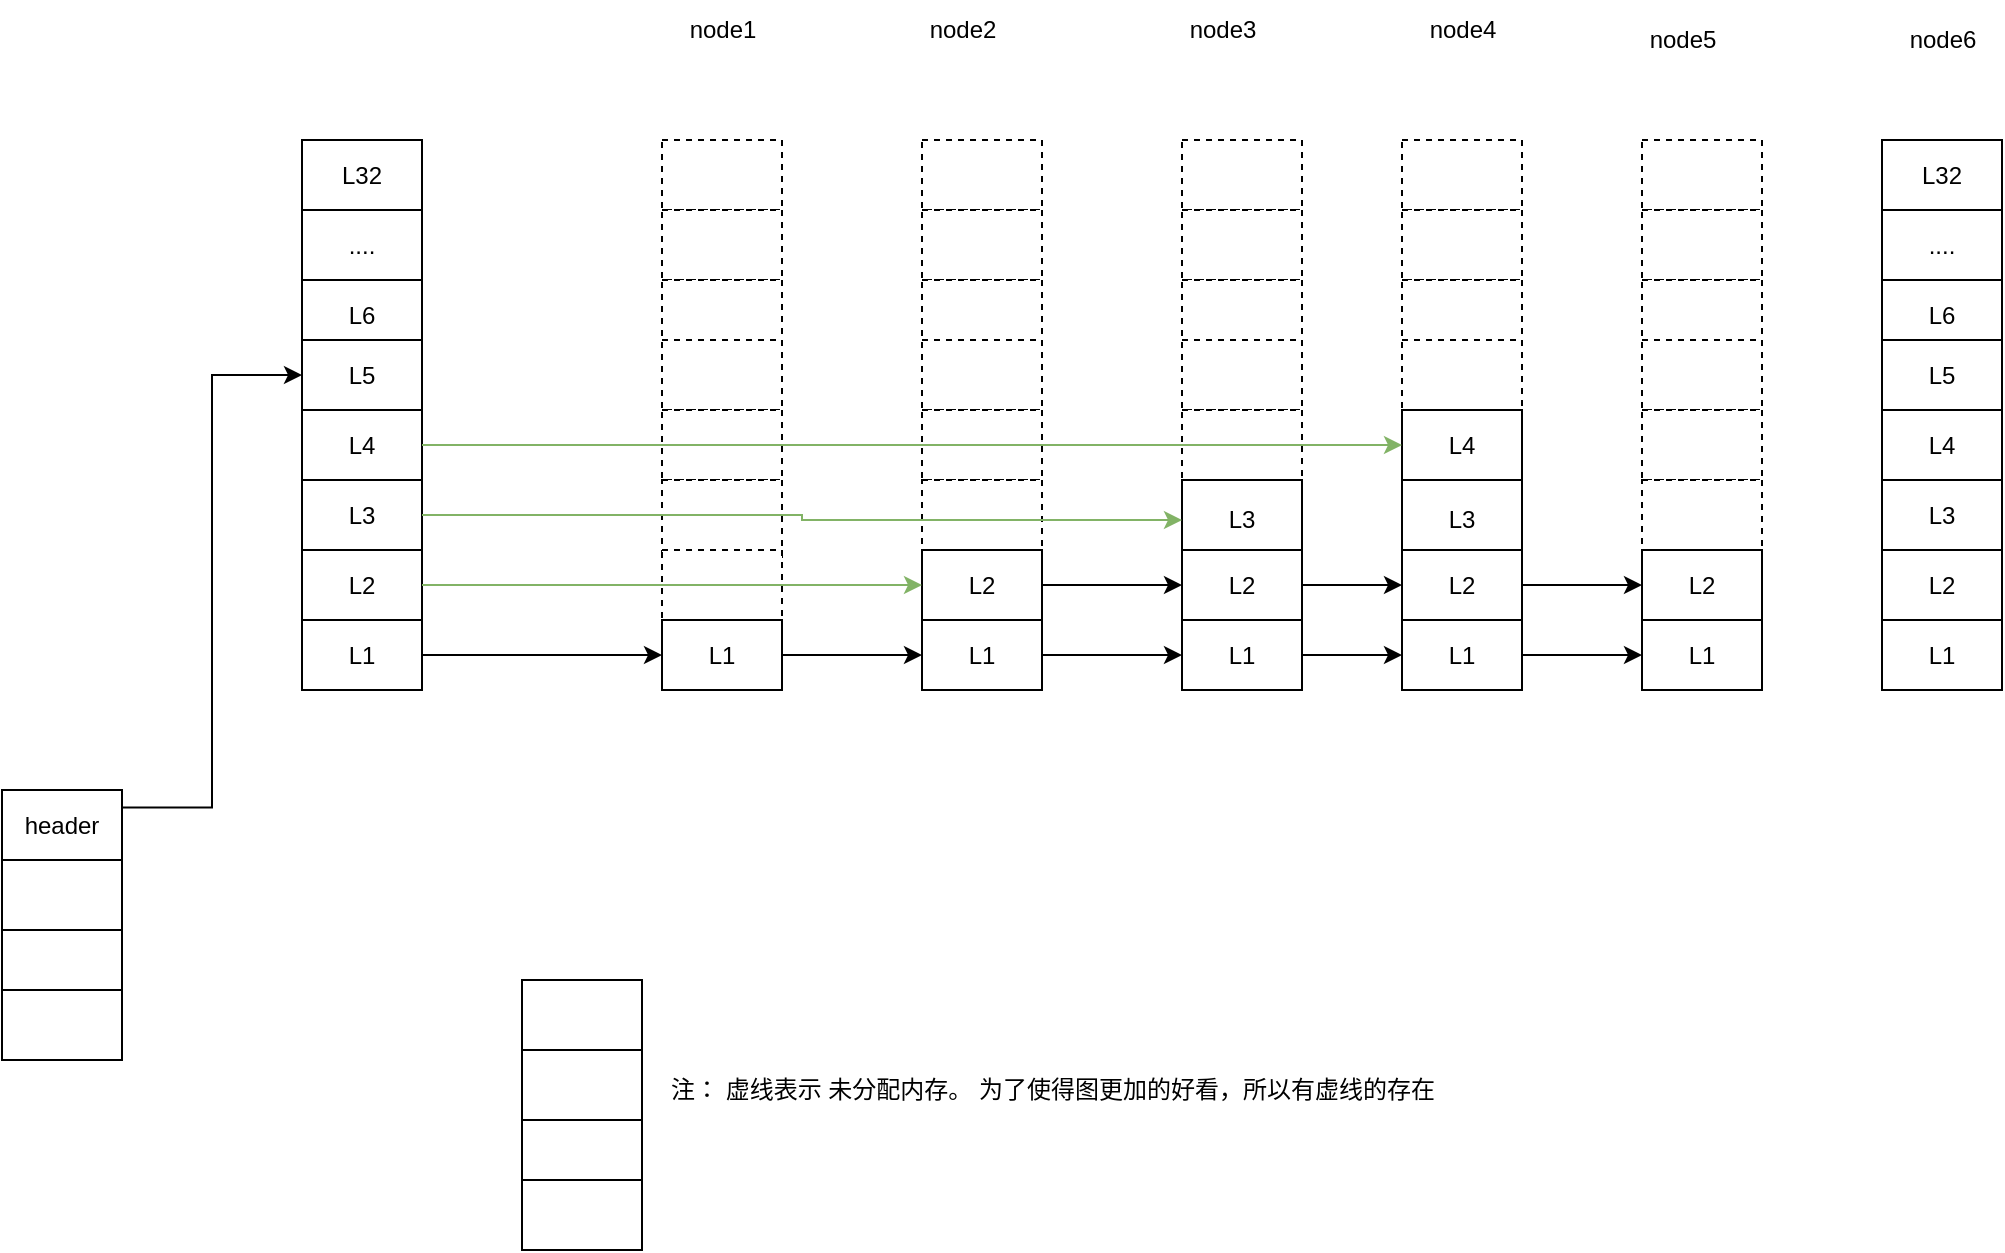 <mxfile version="20.2.6" type="github">
  <diagram id="_LBW4SX0zCzGfV_m8QG4" name="第 1 页">
    <mxGraphModel dx="1713" dy="1145" grid="1" gridSize="10" guides="1" tooltips="1" connect="1" arrows="1" fold="1" page="1" pageScale="1" pageWidth="827" pageHeight="1169" math="0" shadow="0">
      <root>
        <mxCell id="0" />
        <mxCell id="1" parent="0" />
        <mxCell id="Vk17Rl6LJTauYdbx-DQ4-34" style="edgeStyle=orthogonalEdgeStyle;rounded=0;orthogonalLoop=1;jettySize=auto;html=1;exitX=1;exitY=0.25;exitDx=0;exitDy=0;entryX=0;entryY=0.5;entryDx=0;entryDy=0;" edge="1" parent="1" source="Vk17Rl6LJTauYdbx-DQ4-16" target="Vk17Rl6LJTauYdbx-DQ4-28">
          <mxGeometry relative="1" as="geometry" />
        </mxCell>
        <mxCell id="Vk17Rl6LJTauYdbx-DQ4-16" value="header" style="rounded=0;whiteSpace=wrap;html=1;" vertex="1" parent="1">
          <mxGeometry x="50" y="485" width="60" height="35" as="geometry" />
        </mxCell>
        <mxCell id="Vk17Rl6LJTauYdbx-DQ4-21" value="" style="rounded=0;whiteSpace=wrap;html=1;" vertex="1" parent="1">
          <mxGeometry x="50" y="520" width="60" height="35" as="geometry" />
        </mxCell>
        <mxCell id="Vk17Rl6LJTauYdbx-DQ4-22" value="" style="rounded=0;whiteSpace=wrap;html=1;" vertex="1" parent="1">
          <mxGeometry x="50" y="555" width="60" height="35" as="geometry" />
        </mxCell>
        <mxCell id="Vk17Rl6LJTauYdbx-DQ4-23" value="" style="rounded=0;whiteSpace=wrap;html=1;" vertex="1" parent="1">
          <mxGeometry x="50" y="585" width="60" height="35" as="geometry" />
        </mxCell>
        <mxCell id="Vk17Rl6LJTauYdbx-DQ4-25" value="L32" style="rounded=0;whiteSpace=wrap;html=1;" vertex="1" parent="1">
          <mxGeometry x="200" y="160" width="60" height="35" as="geometry" />
        </mxCell>
        <mxCell id="Vk17Rl6LJTauYdbx-DQ4-26" value="...." style="rounded=0;whiteSpace=wrap;html=1;" vertex="1" parent="1">
          <mxGeometry x="200" y="195" width="60" height="35" as="geometry" />
        </mxCell>
        <mxCell id="Vk17Rl6LJTauYdbx-DQ4-27" value="L6" style="rounded=0;whiteSpace=wrap;html=1;" vertex="1" parent="1">
          <mxGeometry x="200" y="230" width="60" height="35" as="geometry" />
        </mxCell>
        <mxCell id="Vk17Rl6LJTauYdbx-DQ4-28" value="L5" style="rounded=0;whiteSpace=wrap;html=1;" vertex="1" parent="1">
          <mxGeometry x="200" y="260" width="60" height="35" as="geometry" />
        </mxCell>
        <mxCell id="Vk17Rl6LJTauYdbx-DQ4-29" value="L4" style="rounded=0;whiteSpace=wrap;html=1;" vertex="1" parent="1">
          <mxGeometry x="200" y="295" width="60" height="35" as="geometry" />
        </mxCell>
        <mxCell id="Vk17Rl6LJTauYdbx-DQ4-30" value="L3" style="rounded=0;whiteSpace=wrap;html=1;" vertex="1" parent="1">
          <mxGeometry x="200" y="330" width="60" height="35" as="geometry" />
        </mxCell>
        <mxCell id="Vk17Rl6LJTauYdbx-DQ4-31" value="L2" style="rounded=0;whiteSpace=wrap;html=1;" vertex="1" parent="1">
          <mxGeometry x="200" y="365" width="60" height="35" as="geometry" />
        </mxCell>
        <mxCell id="Vk17Rl6LJTauYdbx-DQ4-45" style="edgeStyle=orthogonalEdgeStyle;rounded=0;orthogonalLoop=1;jettySize=auto;html=1;exitX=1;exitY=0.5;exitDx=0;exitDy=0;" edge="1" parent="1" source="Vk17Rl6LJTauYdbx-DQ4-32">
          <mxGeometry relative="1" as="geometry">
            <mxPoint x="380" y="417.5" as="targetPoint" />
          </mxGeometry>
        </mxCell>
        <mxCell id="Vk17Rl6LJTauYdbx-DQ4-32" value="L1" style="rounded=0;whiteSpace=wrap;html=1;" vertex="1" parent="1">
          <mxGeometry x="200" y="400" width="60" height="35" as="geometry" />
        </mxCell>
        <mxCell id="Vk17Rl6LJTauYdbx-DQ4-48" value="" style="rounded=0;whiteSpace=wrap;html=1;dashed=1;" vertex="1" parent="1">
          <mxGeometry x="510" y="160" width="60" height="35" as="geometry" />
        </mxCell>
        <mxCell id="Vk17Rl6LJTauYdbx-DQ4-49" value="" style="rounded=0;whiteSpace=wrap;html=1;dashed=1;" vertex="1" parent="1">
          <mxGeometry x="510" y="195" width="60" height="35" as="geometry" />
        </mxCell>
        <mxCell id="Vk17Rl6LJTauYdbx-DQ4-50" value="" style="rounded=0;whiteSpace=wrap;html=1;dashed=1;" vertex="1" parent="1">
          <mxGeometry x="510" y="230" width="60" height="35" as="geometry" />
        </mxCell>
        <mxCell id="Vk17Rl6LJTauYdbx-DQ4-51" value="" style="rounded=0;whiteSpace=wrap;html=1;dashed=1;" vertex="1" parent="1">
          <mxGeometry x="510" y="260" width="60" height="35" as="geometry" />
        </mxCell>
        <mxCell id="Vk17Rl6LJTauYdbx-DQ4-52" value="" style="rounded=0;whiteSpace=wrap;html=1;dashed=1;" vertex="1" parent="1">
          <mxGeometry x="510" y="295" width="60" height="35" as="geometry" />
        </mxCell>
        <mxCell id="Vk17Rl6LJTauYdbx-DQ4-53" value="" style="rounded=0;whiteSpace=wrap;html=1;dashed=1;" vertex="1" parent="1">
          <mxGeometry x="510" y="330" width="60" height="40" as="geometry" />
        </mxCell>
        <mxCell id="Vk17Rl6LJTauYdbx-DQ4-84" style="edgeStyle=orthogonalEdgeStyle;rounded=0;orthogonalLoop=1;jettySize=auto;html=1;exitX=1;exitY=0.5;exitDx=0;exitDy=0;entryX=0;entryY=0.5;entryDx=0;entryDy=0;" edge="1" parent="1" source="Vk17Rl6LJTauYdbx-DQ4-54" target="Vk17Rl6LJTauYdbx-DQ4-70">
          <mxGeometry relative="1" as="geometry" />
        </mxCell>
        <mxCell id="Vk17Rl6LJTauYdbx-DQ4-54" value="L2" style="rounded=0;whiteSpace=wrap;html=1;labelBorderColor=none;labelBackgroundColor=none;" vertex="1" parent="1">
          <mxGeometry x="510" y="365" width="60" height="35" as="geometry" />
        </mxCell>
        <mxCell id="Vk17Rl6LJTauYdbx-DQ4-82" style="edgeStyle=orthogonalEdgeStyle;rounded=0;orthogonalLoop=1;jettySize=auto;html=1;exitX=1;exitY=0.5;exitDx=0;exitDy=0;" edge="1" parent="1" source="Vk17Rl6LJTauYdbx-DQ4-55" target="Vk17Rl6LJTauYdbx-DQ4-71">
          <mxGeometry relative="1" as="geometry" />
        </mxCell>
        <mxCell id="Vk17Rl6LJTauYdbx-DQ4-55" value="L1" style="rounded=0;whiteSpace=wrap;html=1;" vertex="1" parent="1">
          <mxGeometry x="510" y="400" width="60" height="35" as="geometry" />
        </mxCell>
        <mxCell id="Vk17Rl6LJTauYdbx-DQ4-56" value="" style="rounded=0;whiteSpace=wrap;html=1;dashed=1;" vertex="1" parent="1">
          <mxGeometry x="380" y="160" width="60" height="35" as="geometry" />
        </mxCell>
        <mxCell id="Vk17Rl6LJTauYdbx-DQ4-57" value="" style="rounded=0;whiteSpace=wrap;html=1;dashed=1;" vertex="1" parent="1">
          <mxGeometry x="380" y="195" width="60" height="35" as="geometry" />
        </mxCell>
        <mxCell id="Vk17Rl6LJTauYdbx-DQ4-58" value="" style="rounded=0;whiteSpace=wrap;html=1;dashed=1;" vertex="1" parent="1">
          <mxGeometry x="380" y="230" width="60" height="35" as="geometry" />
        </mxCell>
        <mxCell id="Vk17Rl6LJTauYdbx-DQ4-59" value="" style="rounded=0;whiteSpace=wrap;html=1;dashed=1;" vertex="1" parent="1">
          <mxGeometry x="380" y="260" width="60" height="35" as="geometry" />
        </mxCell>
        <mxCell id="Vk17Rl6LJTauYdbx-DQ4-60" value="" style="rounded=0;whiteSpace=wrap;html=1;dashed=1;" vertex="1" parent="1">
          <mxGeometry x="380" y="295" width="60" height="35" as="geometry" />
        </mxCell>
        <mxCell id="Vk17Rl6LJTauYdbx-DQ4-61" value="" style="rounded=0;whiteSpace=wrap;html=1;dashed=1;" vertex="1" parent="1">
          <mxGeometry x="380" y="330" width="60" height="40" as="geometry" />
        </mxCell>
        <mxCell id="Vk17Rl6LJTauYdbx-DQ4-62" value="" style="rounded=0;whiteSpace=wrap;html=1;labelBorderColor=none;labelBackgroundColor=none;dashed=1;" vertex="1" parent="1">
          <mxGeometry x="380" y="365" width="60" height="35" as="geometry" />
        </mxCell>
        <mxCell id="Vk17Rl6LJTauYdbx-DQ4-81" style="edgeStyle=orthogonalEdgeStyle;rounded=0;orthogonalLoop=1;jettySize=auto;html=1;exitX=1;exitY=0.5;exitDx=0;exitDy=0;" edge="1" parent="1" source="Vk17Rl6LJTauYdbx-DQ4-63" target="Vk17Rl6LJTauYdbx-DQ4-55">
          <mxGeometry relative="1" as="geometry" />
        </mxCell>
        <mxCell id="Vk17Rl6LJTauYdbx-DQ4-63" value="L1" style="rounded=0;whiteSpace=wrap;html=1;" vertex="1" parent="1">
          <mxGeometry x="380" y="400" width="60" height="35" as="geometry" />
        </mxCell>
        <mxCell id="Vk17Rl6LJTauYdbx-DQ4-64" value="" style="rounded=0;whiteSpace=wrap;html=1;dashed=1;" vertex="1" parent="1">
          <mxGeometry x="640" y="160" width="60" height="35" as="geometry" />
        </mxCell>
        <mxCell id="Vk17Rl6LJTauYdbx-DQ4-65" value="" style="rounded=0;whiteSpace=wrap;html=1;dashed=1;" vertex="1" parent="1">
          <mxGeometry x="640" y="195" width="60" height="35" as="geometry" />
        </mxCell>
        <mxCell id="Vk17Rl6LJTauYdbx-DQ4-66" value="" style="rounded=0;whiteSpace=wrap;html=1;dashed=1;" vertex="1" parent="1">
          <mxGeometry x="640" y="230" width="60" height="35" as="geometry" />
        </mxCell>
        <mxCell id="Vk17Rl6LJTauYdbx-DQ4-67" value="" style="rounded=0;whiteSpace=wrap;html=1;dashed=1;" vertex="1" parent="1">
          <mxGeometry x="640" y="260" width="60" height="35" as="geometry" />
        </mxCell>
        <mxCell id="Vk17Rl6LJTauYdbx-DQ4-68" value="" style="rounded=0;whiteSpace=wrap;html=1;dashed=1;" vertex="1" parent="1">
          <mxGeometry x="640" y="295" width="60" height="35" as="geometry" />
        </mxCell>
        <mxCell id="Vk17Rl6LJTauYdbx-DQ4-69" value="L3" style="rounded=0;whiteSpace=wrap;html=1;" vertex="1" parent="1">
          <mxGeometry x="640" y="330" width="60" height="40" as="geometry" />
        </mxCell>
        <mxCell id="Vk17Rl6LJTauYdbx-DQ4-85" style="edgeStyle=orthogonalEdgeStyle;rounded=0;orthogonalLoop=1;jettySize=auto;html=1;exitX=1;exitY=0.5;exitDx=0;exitDy=0;" edge="1" parent="1" source="Vk17Rl6LJTauYdbx-DQ4-70" target="Vk17Rl6LJTauYdbx-DQ4-78">
          <mxGeometry relative="1" as="geometry" />
        </mxCell>
        <mxCell id="Vk17Rl6LJTauYdbx-DQ4-70" value="L2" style="rounded=0;whiteSpace=wrap;html=1;labelBorderColor=none;labelBackgroundColor=none;" vertex="1" parent="1">
          <mxGeometry x="640" y="365" width="60" height="35" as="geometry" />
        </mxCell>
        <mxCell id="Vk17Rl6LJTauYdbx-DQ4-83" style="edgeStyle=orthogonalEdgeStyle;rounded=0;orthogonalLoop=1;jettySize=auto;html=1;exitX=1;exitY=0.5;exitDx=0;exitDy=0;entryX=0;entryY=0.5;entryDx=0;entryDy=0;" edge="1" parent="1" source="Vk17Rl6LJTauYdbx-DQ4-71" target="Vk17Rl6LJTauYdbx-DQ4-79">
          <mxGeometry relative="1" as="geometry" />
        </mxCell>
        <mxCell id="Vk17Rl6LJTauYdbx-DQ4-71" value="L1" style="rounded=0;whiteSpace=wrap;html=1;" vertex="1" parent="1">
          <mxGeometry x="640" y="400" width="60" height="35" as="geometry" />
        </mxCell>
        <mxCell id="Vk17Rl6LJTauYdbx-DQ4-72" value="" style="rounded=0;whiteSpace=wrap;html=1;dashed=1;" vertex="1" parent="1">
          <mxGeometry x="750" y="160" width="60" height="35" as="geometry" />
        </mxCell>
        <mxCell id="Vk17Rl6LJTauYdbx-DQ4-73" value="" style="rounded=0;whiteSpace=wrap;html=1;dashed=1;" vertex="1" parent="1">
          <mxGeometry x="750" y="195" width="60" height="35" as="geometry" />
        </mxCell>
        <mxCell id="Vk17Rl6LJTauYdbx-DQ4-74" value="" style="rounded=0;whiteSpace=wrap;html=1;dashed=1;" vertex="1" parent="1">
          <mxGeometry x="750" y="230" width="60" height="35" as="geometry" />
        </mxCell>
        <mxCell id="Vk17Rl6LJTauYdbx-DQ4-75" value="" style="rounded=0;whiteSpace=wrap;html=1;dashed=1;" vertex="1" parent="1">
          <mxGeometry x="750" y="260" width="60" height="35" as="geometry" />
        </mxCell>
        <mxCell id="Vk17Rl6LJTauYdbx-DQ4-76" value="L4" style="rounded=0;whiteSpace=wrap;html=1;" vertex="1" parent="1">
          <mxGeometry x="750" y="295" width="60" height="35" as="geometry" />
        </mxCell>
        <mxCell id="Vk17Rl6LJTauYdbx-DQ4-77" value="L3" style="rounded=0;whiteSpace=wrap;html=1;" vertex="1" parent="1">
          <mxGeometry x="750" y="330" width="60" height="40" as="geometry" />
        </mxCell>
        <mxCell id="Vk17Rl6LJTauYdbx-DQ4-103" style="edgeStyle=orthogonalEdgeStyle;rounded=0;orthogonalLoop=1;jettySize=auto;html=1;exitX=1;exitY=0.5;exitDx=0;exitDy=0;entryX=0;entryY=0.5;entryDx=0;entryDy=0;" edge="1" parent="1" source="Vk17Rl6LJTauYdbx-DQ4-78" target="Vk17Rl6LJTauYdbx-DQ4-96">
          <mxGeometry relative="1" as="geometry" />
        </mxCell>
        <mxCell id="Vk17Rl6LJTauYdbx-DQ4-78" value="L2" style="rounded=0;whiteSpace=wrap;html=1;labelBorderColor=none;labelBackgroundColor=none;" vertex="1" parent="1">
          <mxGeometry x="750" y="365" width="60" height="35" as="geometry" />
        </mxCell>
        <mxCell id="Vk17Rl6LJTauYdbx-DQ4-102" style="edgeStyle=orthogonalEdgeStyle;rounded=0;orthogonalLoop=1;jettySize=auto;html=1;exitX=1;exitY=0.5;exitDx=0;exitDy=0;entryX=0;entryY=0.5;entryDx=0;entryDy=0;" edge="1" parent="1" source="Vk17Rl6LJTauYdbx-DQ4-79" target="Vk17Rl6LJTauYdbx-DQ4-97">
          <mxGeometry relative="1" as="geometry" />
        </mxCell>
        <mxCell id="Vk17Rl6LJTauYdbx-DQ4-79" value="L1" style="rounded=0;whiteSpace=wrap;html=1;" vertex="1" parent="1">
          <mxGeometry x="750" y="400" width="60" height="35" as="geometry" />
        </mxCell>
        <mxCell id="Vk17Rl6LJTauYdbx-DQ4-80" style="edgeStyle=orthogonalEdgeStyle;rounded=0;orthogonalLoop=1;jettySize=auto;html=1;exitX=1;exitY=0.5;exitDx=0;exitDy=0;entryX=0;entryY=0.5;entryDx=0;entryDy=0;fillColor=#d5e8d4;strokeColor=#82b366;" edge="1" parent="1" source="Vk17Rl6LJTauYdbx-DQ4-31" target="Vk17Rl6LJTauYdbx-DQ4-54">
          <mxGeometry relative="1" as="geometry" />
        </mxCell>
        <mxCell id="Vk17Rl6LJTauYdbx-DQ4-87" style="edgeStyle=orthogonalEdgeStyle;rounded=0;orthogonalLoop=1;jettySize=auto;html=1;exitX=1;exitY=0.5;exitDx=0;exitDy=0;fillColor=#d5e8d4;strokeColor=#82b366;" edge="1" parent="1" source="Vk17Rl6LJTauYdbx-DQ4-29" target="Vk17Rl6LJTauYdbx-DQ4-76">
          <mxGeometry relative="1" as="geometry" />
        </mxCell>
        <mxCell id="Vk17Rl6LJTauYdbx-DQ4-86" style="edgeStyle=orthogonalEdgeStyle;rounded=0;orthogonalLoop=1;jettySize=auto;html=1;exitX=1;exitY=0.5;exitDx=0;exitDy=0;entryX=0;entryY=0.5;entryDx=0;entryDy=0;fillColor=#d5e8d4;strokeColor=#82b366;" edge="1" parent="1" source="Vk17Rl6LJTauYdbx-DQ4-30" target="Vk17Rl6LJTauYdbx-DQ4-69">
          <mxGeometry relative="1" as="geometry" />
        </mxCell>
        <mxCell id="Vk17Rl6LJTauYdbx-DQ4-88" value="node1" style="text;html=1;align=center;verticalAlign=middle;resizable=0;points=[];autosize=1;strokeColor=none;fillColor=none;" vertex="1" parent="1">
          <mxGeometry x="380" y="90" width="60" height="30" as="geometry" />
        </mxCell>
        <mxCell id="Vk17Rl6LJTauYdbx-DQ4-90" value="" style="rounded=0;whiteSpace=wrap;html=1;dashed=1;" vertex="1" parent="1">
          <mxGeometry x="870" y="160" width="60" height="35" as="geometry" />
        </mxCell>
        <mxCell id="Vk17Rl6LJTauYdbx-DQ4-91" value="" style="rounded=0;whiteSpace=wrap;html=1;dashed=1;" vertex="1" parent="1">
          <mxGeometry x="870" y="195" width="60" height="35" as="geometry" />
        </mxCell>
        <mxCell id="Vk17Rl6LJTauYdbx-DQ4-92" value="" style="rounded=0;whiteSpace=wrap;html=1;dashed=1;" vertex="1" parent="1">
          <mxGeometry x="870" y="230" width="60" height="35" as="geometry" />
        </mxCell>
        <mxCell id="Vk17Rl6LJTauYdbx-DQ4-93" value="" style="rounded=0;whiteSpace=wrap;html=1;dashed=1;" vertex="1" parent="1">
          <mxGeometry x="870" y="260" width="60" height="35" as="geometry" />
        </mxCell>
        <mxCell id="Vk17Rl6LJTauYdbx-DQ4-94" value="" style="rounded=0;whiteSpace=wrap;html=1;dashed=1;" vertex="1" parent="1">
          <mxGeometry x="870" y="295" width="60" height="35" as="geometry" />
        </mxCell>
        <mxCell id="Vk17Rl6LJTauYdbx-DQ4-95" value="" style="rounded=0;whiteSpace=wrap;html=1;dashed=1;" vertex="1" parent="1">
          <mxGeometry x="870" y="330" width="60" height="40" as="geometry" />
        </mxCell>
        <mxCell id="Vk17Rl6LJTauYdbx-DQ4-96" value="L2" style="rounded=0;whiteSpace=wrap;html=1;labelBorderColor=none;labelBackgroundColor=none;" vertex="1" parent="1">
          <mxGeometry x="870" y="365" width="60" height="35" as="geometry" />
        </mxCell>
        <mxCell id="Vk17Rl6LJTauYdbx-DQ4-97" value="L1" style="rounded=0;whiteSpace=wrap;html=1;" vertex="1" parent="1">
          <mxGeometry x="870" y="400" width="60" height="35" as="geometry" />
        </mxCell>
        <mxCell id="Vk17Rl6LJTauYdbx-DQ4-98" value="node2" style="text;html=1;align=center;verticalAlign=middle;resizable=0;points=[];autosize=1;strokeColor=none;fillColor=none;" vertex="1" parent="1">
          <mxGeometry x="500" y="90" width="60" height="30" as="geometry" />
        </mxCell>
        <mxCell id="Vk17Rl6LJTauYdbx-DQ4-99" value="node3" style="text;html=1;align=center;verticalAlign=middle;resizable=0;points=[];autosize=1;strokeColor=none;fillColor=none;" vertex="1" parent="1">
          <mxGeometry x="630" y="90" width="60" height="30" as="geometry" />
        </mxCell>
        <mxCell id="Vk17Rl6LJTauYdbx-DQ4-100" value="node4" style="text;html=1;align=center;verticalAlign=middle;resizable=0;points=[];autosize=1;strokeColor=none;fillColor=none;" vertex="1" parent="1">
          <mxGeometry x="750" y="90" width="60" height="30" as="geometry" />
        </mxCell>
        <mxCell id="Vk17Rl6LJTauYdbx-DQ4-101" value="node5" style="text;html=1;align=center;verticalAlign=middle;resizable=0;points=[];autosize=1;strokeColor=none;fillColor=none;" vertex="1" parent="1">
          <mxGeometry x="860" y="95" width="60" height="30" as="geometry" />
        </mxCell>
        <mxCell id="Vk17Rl6LJTauYdbx-DQ4-104" value="注： 虚线表示 未分配内存。 为了使得图更加的好看，所以有虚线的存在&lt;br&gt;" style="text;html=1;align=center;verticalAlign=middle;resizable=0;points=[];autosize=1;strokeColor=none;fillColor=none;" vertex="1" parent="1">
          <mxGeometry x="370" y="620" width="410" height="30" as="geometry" />
        </mxCell>
        <mxCell id="Vk17Rl6LJTauYdbx-DQ4-113" value="node6" style="text;html=1;align=center;verticalAlign=middle;resizable=0;points=[];autosize=1;strokeColor=none;fillColor=none;" vertex="1" parent="1">
          <mxGeometry x="990" y="95" width="60" height="30" as="geometry" />
        </mxCell>
        <mxCell id="Vk17Rl6LJTauYdbx-DQ4-118" value="" style="rounded=0;whiteSpace=wrap;html=1;" vertex="1" parent="1">
          <mxGeometry x="310" y="580" width="60" height="35" as="geometry" />
        </mxCell>
        <mxCell id="Vk17Rl6LJTauYdbx-DQ4-119" value="" style="rounded=0;whiteSpace=wrap;html=1;" vertex="1" parent="1">
          <mxGeometry x="310" y="615" width="60" height="35" as="geometry" />
        </mxCell>
        <mxCell id="Vk17Rl6LJTauYdbx-DQ4-120" value="" style="rounded=0;whiteSpace=wrap;html=1;" vertex="1" parent="1">
          <mxGeometry x="310" y="650" width="60" height="35" as="geometry" />
        </mxCell>
        <mxCell id="Vk17Rl6LJTauYdbx-DQ4-121" value="" style="rounded=0;whiteSpace=wrap;html=1;" vertex="1" parent="1">
          <mxGeometry x="310" y="680" width="60" height="35" as="geometry" />
        </mxCell>
        <mxCell id="Vk17Rl6LJTauYdbx-DQ4-122" value="L32" style="rounded=0;whiteSpace=wrap;html=1;" vertex="1" parent="1">
          <mxGeometry x="990" y="160" width="60" height="35" as="geometry" />
        </mxCell>
        <mxCell id="Vk17Rl6LJTauYdbx-DQ4-123" value="...." style="rounded=0;whiteSpace=wrap;html=1;" vertex="1" parent="1">
          <mxGeometry x="990" y="195" width="60" height="35" as="geometry" />
        </mxCell>
        <mxCell id="Vk17Rl6LJTauYdbx-DQ4-124" value="L6" style="rounded=0;whiteSpace=wrap;html=1;" vertex="1" parent="1">
          <mxGeometry x="990" y="230" width="60" height="35" as="geometry" />
        </mxCell>
        <mxCell id="Vk17Rl6LJTauYdbx-DQ4-125" value="L5" style="rounded=0;whiteSpace=wrap;html=1;" vertex="1" parent="1">
          <mxGeometry x="990" y="260" width="60" height="35" as="geometry" />
        </mxCell>
        <mxCell id="Vk17Rl6LJTauYdbx-DQ4-126" value="L4" style="rounded=0;whiteSpace=wrap;html=1;" vertex="1" parent="1">
          <mxGeometry x="990" y="295" width="60" height="35" as="geometry" />
        </mxCell>
        <mxCell id="Vk17Rl6LJTauYdbx-DQ4-127" value="L3" style="rounded=0;whiteSpace=wrap;html=1;" vertex="1" parent="1">
          <mxGeometry x="990" y="330" width="60" height="35" as="geometry" />
        </mxCell>
        <mxCell id="Vk17Rl6LJTauYdbx-DQ4-128" value="L2" style="rounded=0;whiteSpace=wrap;html=1;" vertex="1" parent="1">
          <mxGeometry x="990" y="365" width="60" height="35" as="geometry" />
        </mxCell>
        <mxCell id="Vk17Rl6LJTauYdbx-DQ4-129" value="L1" style="rounded=0;whiteSpace=wrap;html=1;" vertex="1" parent="1">
          <mxGeometry x="990" y="400" width="60" height="35" as="geometry" />
        </mxCell>
      </root>
    </mxGraphModel>
  </diagram>
</mxfile>
